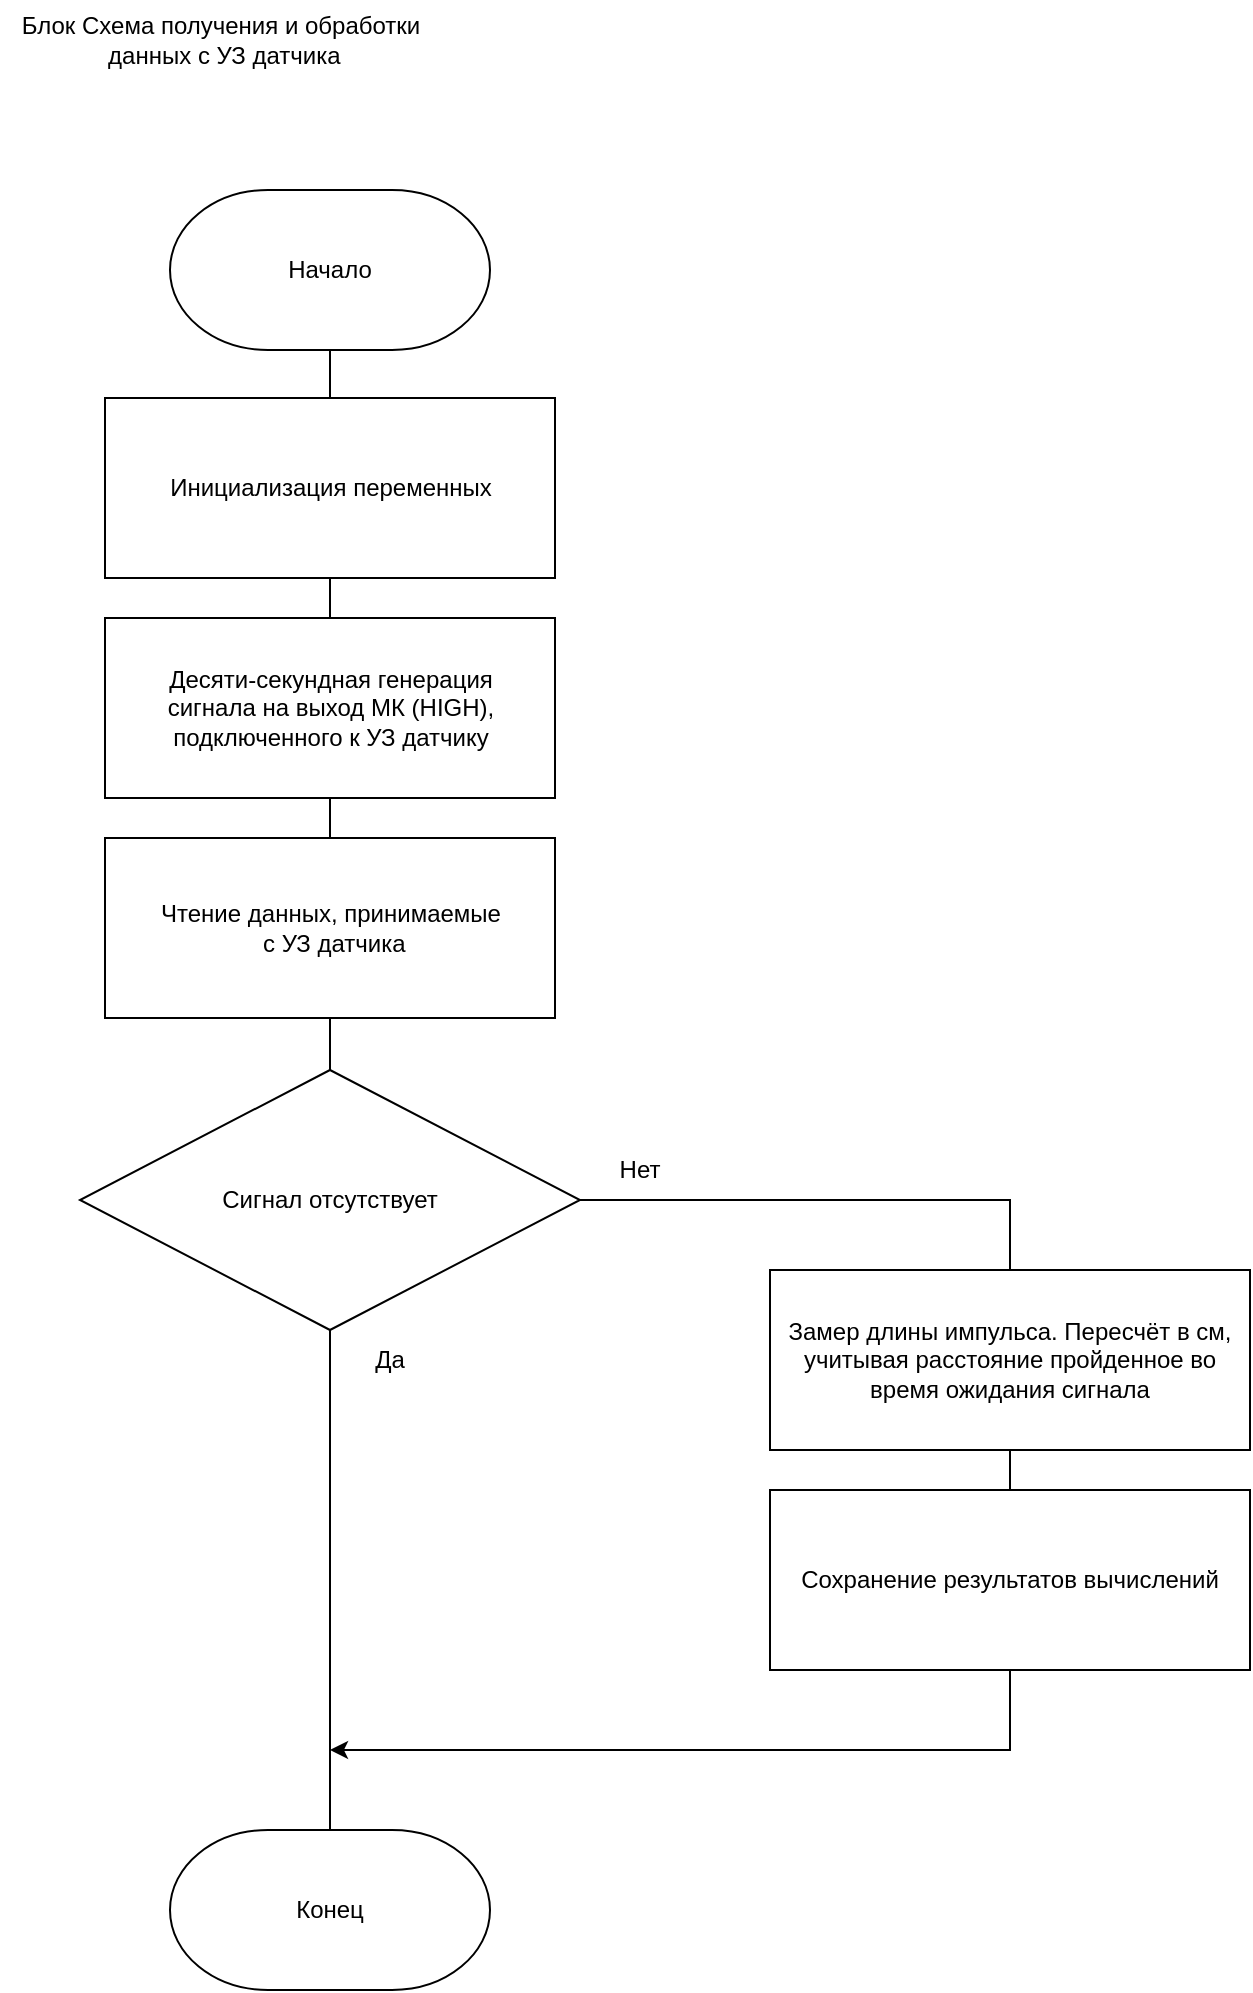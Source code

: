 <mxfile version="20.0.2" type="github">
  <diagram id="-viC0kMm4LhaJpBqiEl6" name="Page-1">
    <mxGraphModel dx="2336" dy="1197" grid="1" gridSize="10" guides="1" tooltips="1" connect="1" arrows="1" fold="1" page="1" pageScale="1" pageWidth="827" pageHeight="1169" math="0" shadow="0">
      <root>
        <mxCell id="0" />
        <mxCell id="1" parent="0" />
        <mxCell id="OOITDYEOiu8XHIq91nyW-1" value="Блок Схема получения и обработки&lt;br&gt;&amp;nbsp;данных с УЗ датчика" style="text;html=1;align=center;verticalAlign=middle;resizable=0;points=[];autosize=1;strokeColor=none;fillColor=none;" vertex="1" parent="1">
          <mxGeometry x="40" y="40" width="220" height="40" as="geometry" />
        </mxCell>
        <mxCell id="OOITDYEOiu8XHIq91nyW-3" value="Инициализация переменных" style="rounded=0;whiteSpace=wrap;html=1;" vertex="1" parent="1">
          <mxGeometry x="92.5" y="239" width="225" height="90" as="geometry" />
        </mxCell>
        <mxCell id="OOITDYEOiu8XHIq91nyW-4" value="Десяти-секундная генерация &lt;br&gt;сигнала на выход МК (HIGH),&lt;br&gt;подключенного к УЗ датчику" style="rounded=0;whiteSpace=wrap;html=1;" vertex="1" parent="1">
          <mxGeometry x="92.5" y="349" width="225" height="90" as="geometry" />
        </mxCell>
        <mxCell id="OOITDYEOiu8XHIq91nyW-10" value="Сигнал отсутствует" style="rhombus;whiteSpace=wrap;html=1;" vertex="1" parent="1">
          <mxGeometry x="80" y="575" width="250" height="130" as="geometry" />
        </mxCell>
        <mxCell id="OOITDYEOiu8XHIq91nyW-11" value="Чтение данных, принимаемые&lt;br&gt;&amp;nbsp;с УЗ датчика" style="rounded=0;whiteSpace=wrap;html=1;" vertex="1" parent="1">
          <mxGeometry x="92.5" y="459" width="225" height="90" as="geometry" />
        </mxCell>
        <mxCell id="OOITDYEOiu8XHIq91nyW-14" value="Начало" style="strokeWidth=1;html=1;shape=mxgraph.flowchart.terminator;whiteSpace=wrap;" vertex="1" parent="1">
          <mxGeometry x="125" y="135" width="160" height="80" as="geometry" />
        </mxCell>
        <mxCell id="OOITDYEOiu8XHIq91nyW-15" value="Конец" style="strokeWidth=1;html=1;shape=mxgraph.flowchart.terminator;whiteSpace=wrap;" vertex="1" parent="1">
          <mxGeometry x="125" y="955" width="160" height="80" as="geometry" />
        </mxCell>
        <mxCell id="OOITDYEOiu8XHIq91nyW-17" value="Замер длины импульса. Пересчёт в см, учитывая расстояние&amp;nbsp;пройденное во время ожидания сигнала" style="rounded=0;whiteSpace=wrap;html=1;" vertex="1" parent="1">
          <mxGeometry x="425" y="675" width="240" height="90" as="geometry" />
        </mxCell>
        <mxCell id="OOITDYEOiu8XHIq91nyW-18" value="" style="endArrow=none;html=1;rounded=0;entryX=0.5;entryY=1;entryDx=0;entryDy=0;entryPerimeter=0;exitX=0.5;exitY=0;exitDx=0;exitDy=0;" edge="1" parent="1" source="OOITDYEOiu8XHIq91nyW-3" target="OOITDYEOiu8XHIq91nyW-14">
          <mxGeometry width="50" height="50" relative="1" as="geometry">
            <mxPoint x="135" y="365" as="sourcePoint" />
            <mxPoint x="185" y="315" as="targetPoint" />
          </mxGeometry>
        </mxCell>
        <mxCell id="OOITDYEOiu8XHIq91nyW-19" value="" style="endArrow=none;html=1;rounded=0;entryX=0.5;entryY=1;entryDx=0;entryDy=0;exitX=0.5;exitY=0;exitDx=0;exitDy=0;" edge="1" parent="1" source="OOITDYEOiu8XHIq91nyW-4" target="OOITDYEOiu8XHIq91nyW-3">
          <mxGeometry width="50" height="50" relative="1" as="geometry">
            <mxPoint x="215" y="249" as="sourcePoint" />
            <mxPoint x="215" y="229" as="targetPoint" />
          </mxGeometry>
        </mxCell>
        <mxCell id="OOITDYEOiu8XHIq91nyW-20" value="" style="endArrow=none;html=1;rounded=0;entryX=0.5;entryY=1;entryDx=0;entryDy=0;exitX=0.5;exitY=0;exitDx=0;exitDy=0;" edge="1" parent="1" source="OOITDYEOiu8XHIq91nyW-11" target="OOITDYEOiu8XHIq91nyW-4">
          <mxGeometry width="50" height="50" relative="1" as="geometry">
            <mxPoint x="215" y="359" as="sourcePoint" />
            <mxPoint x="215" y="339" as="targetPoint" />
          </mxGeometry>
        </mxCell>
        <mxCell id="OOITDYEOiu8XHIq91nyW-21" value="" style="endArrow=none;html=1;rounded=0;entryX=0.5;entryY=1;entryDx=0;entryDy=0;exitX=0.5;exitY=0;exitDx=0;exitDy=0;" edge="1" parent="1" source="OOITDYEOiu8XHIq91nyW-10" target="OOITDYEOiu8XHIq91nyW-11">
          <mxGeometry width="50" height="50" relative="1" as="geometry">
            <mxPoint x="215" y="465" as="sourcePoint" />
            <mxPoint x="215" y="445" as="targetPoint" />
          </mxGeometry>
        </mxCell>
        <mxCell id="OOITDYEOiu8XHIq91nyW-22" value="" style="endArrow=none;html=1;rounded=0;entryX=1;entryY=0.5;entryDx=0;entryDy=0;exitX=0.5;exitY=0;exitDx=0;exitDy=0;" edge="1" parent="1" source="OOITDYEOiu8XHIq91nyW-17" target="OOITDYEOiu8XHIq91nyW-10">
          <mxGeometry width="50" height="50" relative="1" as="geometry">
            <mxPoint x="255" y="745" as="sourcePoint" />
            <mxPoint x="305" y="695" as="targetPoint" />
            <Array as="points">
              <mxPoint x="545" y="640" />
            </Array>
          </mxGeometry>
        </mxCell>
        <mxCell id="OOITDYEOiu8XHIq91nyW-23" value="" style="endArrow=none;html=1;rounded=0;entryX=0.5;entryY=1;entryDx=0;entryDy=0;exitX=0.5;exitY=0;exitDx=0;exitDy=0;exitPerimeter=0;" edge="1" parent="1" source="OOITDYEOiu8XHIq91nyW-15" target="OOITDYEOiu8XHIq91nyW-10">
          <mxGeometry width="50" height="50" relative="1" as="geometry">
            <mxPoint x="255" y="745" as="sourcePoint" />
            <mxPoint x="305" y="695" as="targetPoint" />
          </mxGeometry>
        </mxCell>
        <mxCell id="OOITDYEOiu8XHIq91nyW-26" value="Да" style="text;html=1;strokeColor=none;fillColor=none;align=center;verticalAlign=middle;whiteSpace=wrap;rounded=0;" vertex="1" parent="1">
          <mxGeometry x="205" y="705" width="60" height="30" as="geometry" />
        </mxCell>
        <mxCell id="OOITDYEOiu8XHIq91nyW-27" value="Нет" style="text;html=1;strokeColor=none;fillColor=none;align=center;verticalAlign=middle;whiteSpace=wrap;rounded=0;" vertex="1" parent="1">
          <mxGeometry x="330" y="610" width="60" height="30" as="geometry" />
        </mxCell>
        <mxCell id="OOITDYEOiu8XHIq91nyW-30" style="edgeStyle=orthogonalEdgeStyle;rounded=0;orthogonalLoop=1;jettySize=auto;html=1;" edge="1" parent="1" source="OOITDYEOiu8XHIq91nyW-29">
          <mxGeometry relative="1" as="geometry">
            <mxPoint x="205" y="915" as="targetPoint" />
            <Array as="points">
              <mxPoint x="545" y="915" />
            </Array>
          </mxGeometry>
        </mxCell>
        <mxCell id="OOITDYEOiu8XHIq91nyW-29" value="Сохранение результатов вычислений" style="rounded=0;whiteSpace=wrap;html=1;" vertex="1" parent="1">
          <mxGeometry x="425" y="785" width="240" height="90" as="geometry" />
        </mxCell>
        <mxCell id="OOITDYEOiu8XHIq91nyW-31" value="" style="endArrow=none;html=1;rounded=0;entryX=0.5;entryY=1;entryDx=0;entryDy=0;exitX=0.5;exitY=0;exitDx=0;exitDy=0;" edge="1" parent="1" source="OOITDYEOiu8XHIq91nyW-29" target="OOITDYEOiu8XHIq91nyW-17">
          <mxGeometry width="50" height="50" relative="1" as="geometry">
            <mxPoint x="305" y="865" as="sourcePoint" />
            <mxPoint x="355" y="815" as="targetPoint" />
          </mxGeometry>
        </mxCell>
      </root>
    </mxGraphModel>
  </diagram>
</mxfile>

